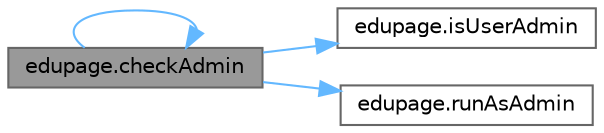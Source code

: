digraph "edupage.checkAdmin"
{
 // LATEX_PDF_SIZE
  bgcolor="transparent";
  edge [fontname=Helvetica,fontsize=10,labelfontname=Helvetica,labelfontsize=10];
  node [fontname=Helvetica,fontsize=10,shape=box,height=0.2,width=0.4];
  rankdir="LR";
  Node1 [label="edupage.checkAdmin",height=0.2,width=0.4,color="gray40", fillcolor="grey60", style="filled", fontcolor="black",tooltip=" "];
  Node1 -> Node1 [color="steelblue1",style="solid"];
  Node1 -> Node2 [color="steelblue1",style="solid"];
  Node2 [label="edupage.isUserAdmin",height=0.2,width=0.4,color="grey40", fillcolor="white", style="filled",URL="$d0/d52/namespaceedupage.html#a13c25255a4a60c10799fdb24feed36a3",tooltip=" "];
  Node1 -> Node3 [color="steelblue1",style="solid"];
  Node3 [label="edupage.runAsAdmin",height=0.2,width=0.4,color="grey40", fillcolor="white", style="filled",URL="$d0/d52/namespaceedupage.html#ac91b642ed43535490d0de48ebab52497",tooltip=" "];
}

